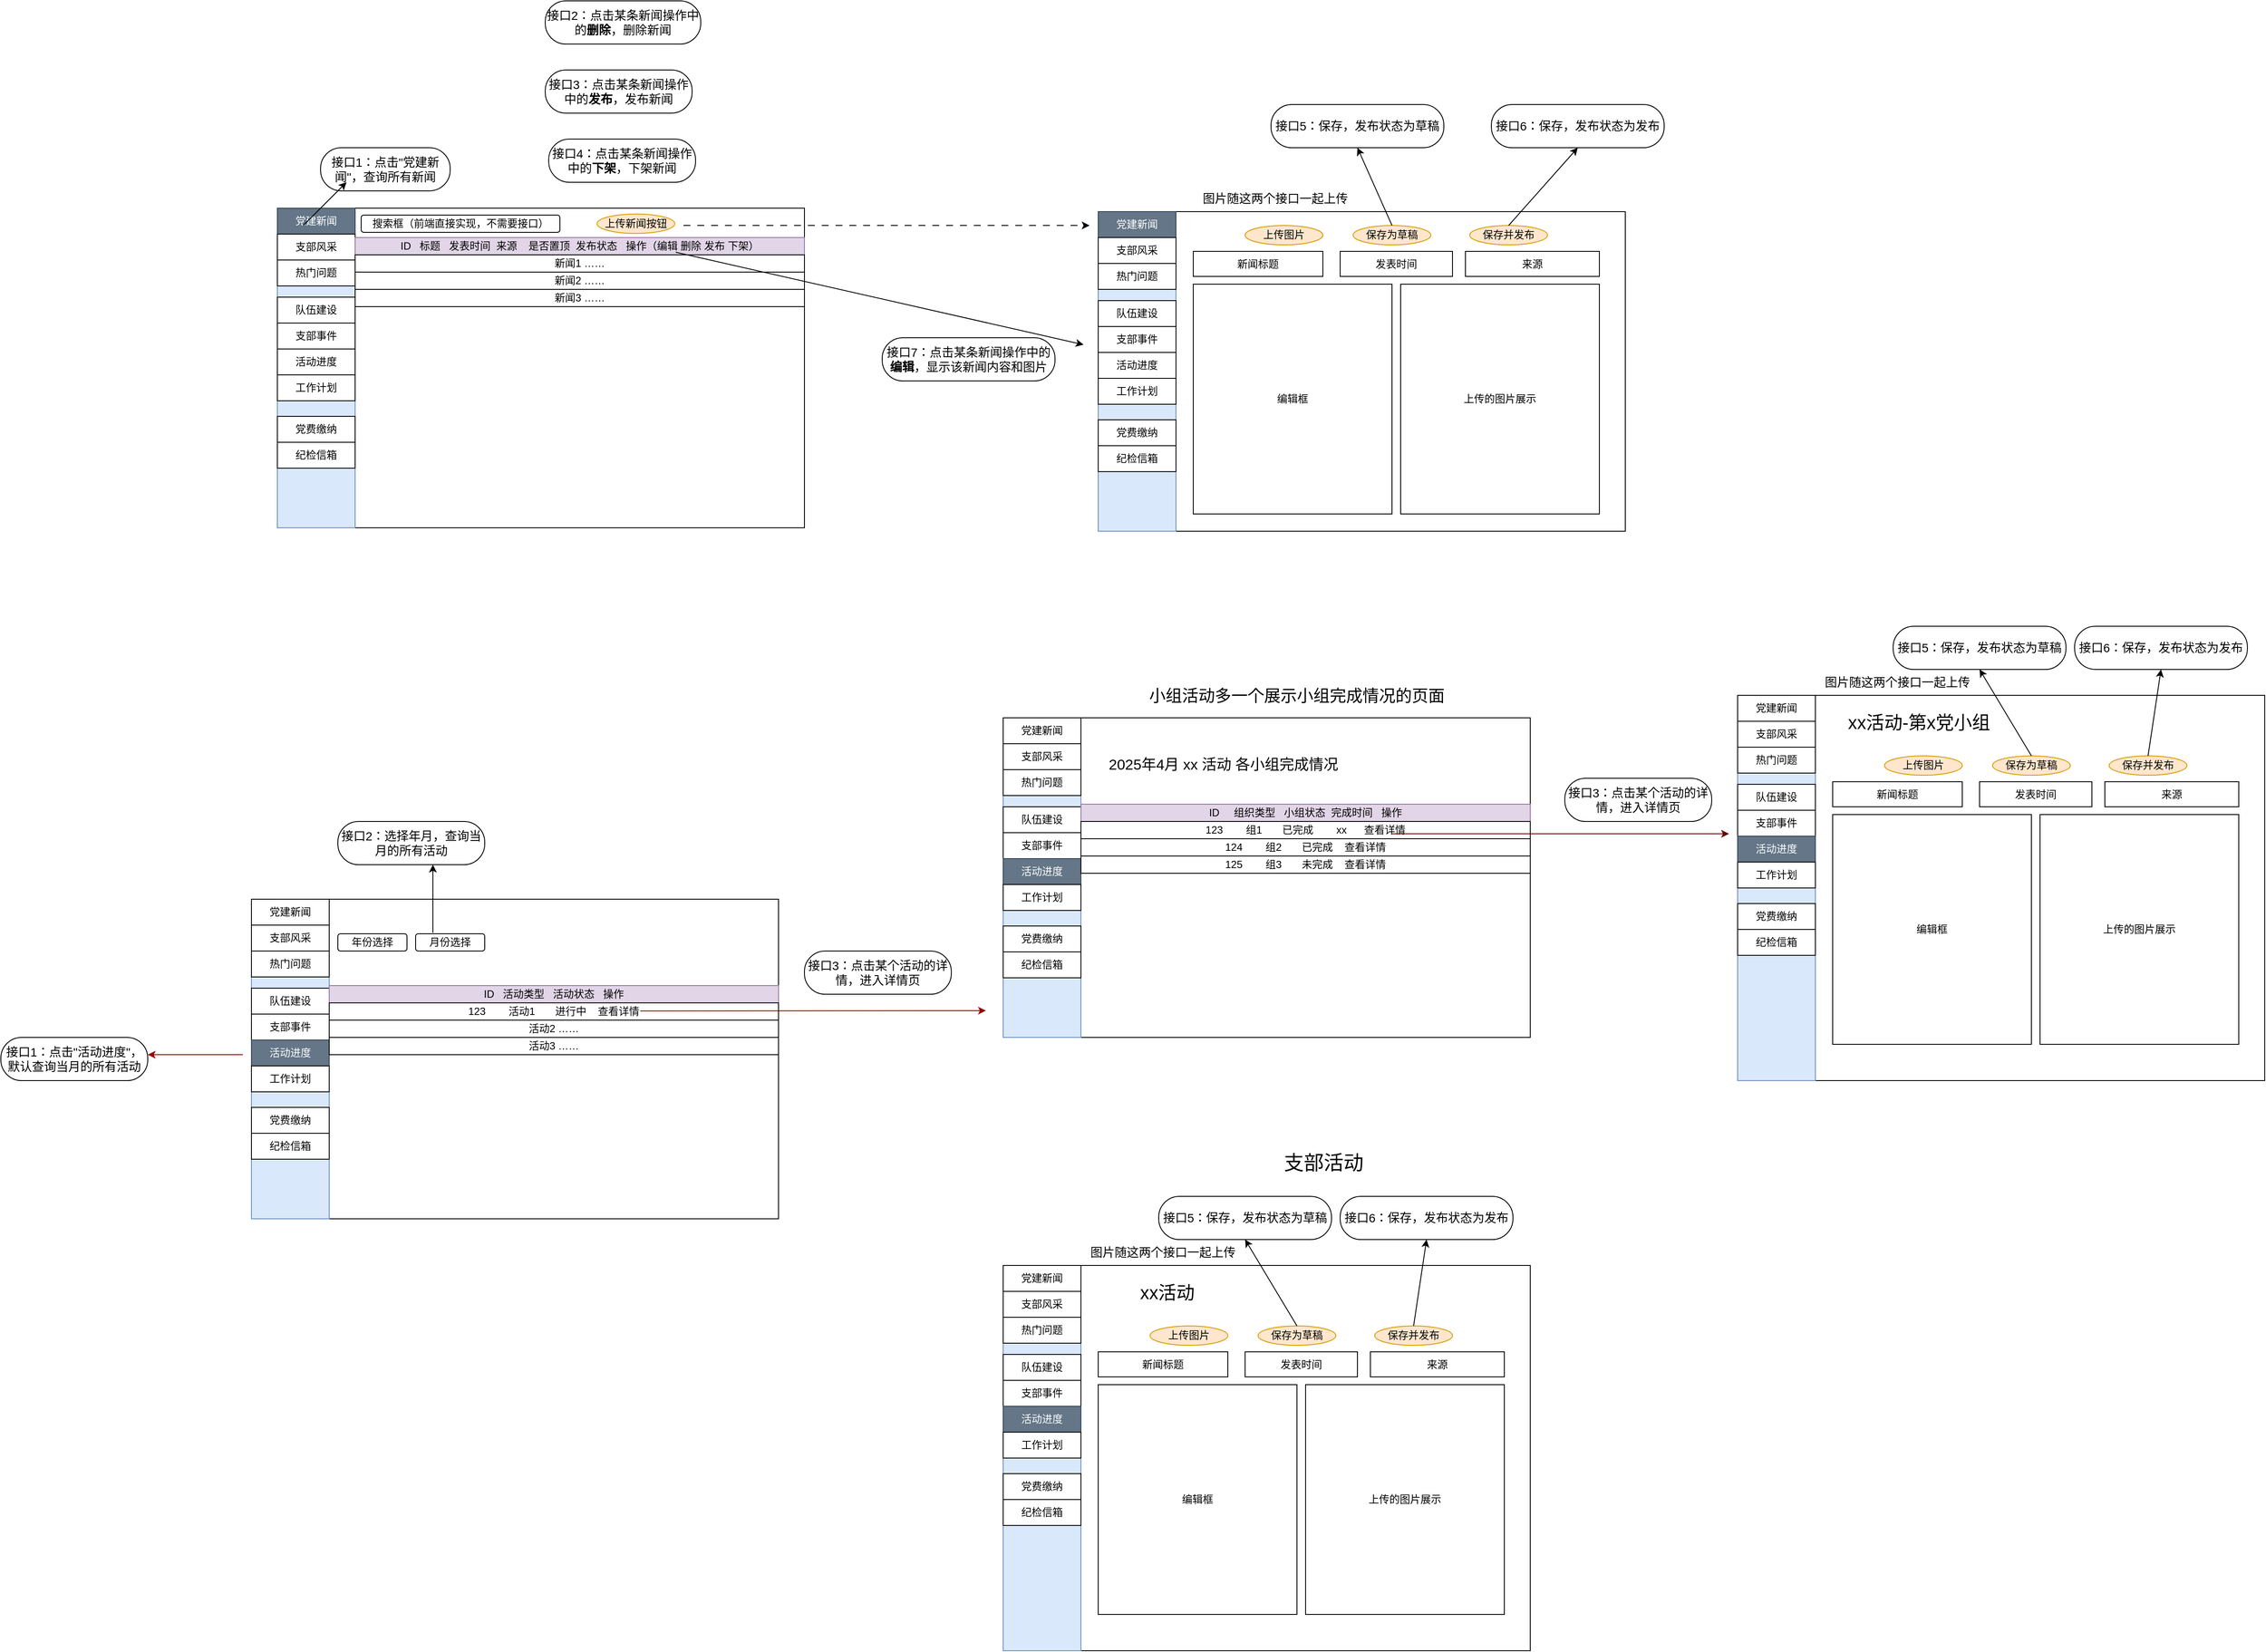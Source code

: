 <mxfile version="26.2.12">
  <diagram name="第 1 页" id="cV_gcN_X0pGUUscdExKk">
    <mxGraphModel dx="3810" dy="2729" grid="1" gridSize="10" guides="1" tooltips="1" connect="1" arrows="1" fold="1" page="1" pageScale="1" pageWidth="827" pageHeight="1169" math="0" shadow="0">
      <root>
        <mxCell id="0" />
        <mxCell id="1" parent="0" />
        <mxCell id="2ej9m6dImVk6T2aK4AlW-9" value="" style="rounded=0;whiteSpace=wrap;html=1;" parent="1" vertex="1">
          <mxGeometry x="100" y="60" width="610" height="370" as="geometry" />
        </mxCell>
        <mxCell id="2ej9m6dImVk6T2aK4AlW-2" value="" style="rounded=0;whiteSpace=wrap;html=1;fillColor=#dae8fc;strokeColor=#6c8ebf;" parent="1" vertex="1">
          <mxGeometry x="100" y="60" width="90" height="370" as="geometry" />
        </mxCell>
        <mxCell id="2ej9m6dImVk6T2aK4AlW-15" value="" style="group;fillColor=#dae8fc;strokeColor=#6c8ebf;" parent="1" vertex="1" connectable="0">
          <mxGeometry x="100" y="60" width="90" height="270" as="geometry" />
        </mxCell>
        <mxCell id="2ej9m6dImVk6T2aK4AlW-3" value="党建新闻" style="rounded=0;whiteSpace=wrap;html=1;fillColor=#647687;strokeColor=#314354;fontColor=#ffffff;" parent="2ej9m6dImVk6T2aK4AlW-15" vertex="1">
          <mxGeometry width="90" height="30" as="geometry" />
        </mxCell>
        <mxCell id="2ej9m6dImVk6T2aK4AlW-4" value="支部风采" style="rounded=0;whiteSpace=wrap;html=1;" parent="2ej9m6dImVk6T2aK4AlW-15" vertex="1">
          <mxGeometry y="30" width="90" height="30" as="geometry" />
        </mxCell>
        <mxCell id="2ej9m6dImVk6T2aK4AlW-5" value="热门问题" style="rounded=0;whiteSpace=wrap;html=1;" parent="2ej9m6dImVk6T2aK4AlW-15" vertex="1">
          <mxGeometry y="60" width="90" height="30" as="geometry" />
        </mxCell>
        <mxCell id="2ej9m6dImVk6T2aK4AlW-6" value="支部事件" style="rounded=0;whiteSpace=wrap;html=1;" parent="2ej9m6dImVk6T2aK4AlW-15" vertex="1">
          <mxGeometry y="133" width="90" height="30" as="geometry" />
        </mxCell>
        <mxCell id="2ej9m6dImVk6T2aK4AlW-7" value="队伍建设" style="rounded=0;whiteSpace=wrap;html=1;" parent="2ej9m6dImVk6T2aK4AlW-15" vertex="1">
          <mxGeometry y="103" width="90" height="30" as="geometry" />
        </mxCell>
        <mxCell id="2ej9m6dImVk6T2aK4AlW-10" value="活动进度" style="rounded=0;whiteSpace=wrap;html=1;" parent="2ej9m6dImVk6T2aK4AlW-15" vertex="1">
          <mxGeometry y="163" width="90" height="30" as="geometry" />
        </mxCell>
        <mxCell id="2ej9m6dImVk6T2aK4AlW-11" value="工作计划" style="rounded=0;whiteSpace=wrap;html=1;" parent="2ej9m6dImVk6T2aK4AlW-15" vertex="1">
          <mxGeometry y="193" width="90" height="30" as="geometry" />
        </mxCell>
        <mxCell id="2ej9m6dImVk6T2aK4AlW-12" value="党费缴纳" style="rounded=0;whiteSpace=wrap;html=1;" parent="2ej9m6dImVk6T2aK4AlW-15" vertex="1">
          <mxGeometry y="241" width="90" height="30" as="geometry" />
        </mxCell>
        <mxCell id="2ej9m6dImVk6T2aK4AlW-13" value="纪检信箱" style="rounded=0;whiteSpace=wrap;html=1;" parent="2ej9m6dImVk6T2aK4AlW-15" vertex="1">
          <mxGeometry y="271" width="90" height="30" as="geometry" />
        </mxCell>
        <mxCell id="2ej9m6dImVk6T2aK4AlW-16" value="" style="rounded=0;whiteSpace=wrap;html=1;" parent="1" vertex="1">
          <mxGeometry x="190" y="94" width="400" height="20" as="geometry" />
        </mxCell>
        <mxCell id="2ej9m6dImVk6T2aK4AlW-17" value="ID&amp;nbsp; &amp;nbsp;标题&amp;nbsp; &amp;nbsp;发表时间&amp;nbsp; 来源&amp;nbsp; &amp;nbsp; 是否置顶&amp;nbsp; 发布状态&amp;nbsp; &amp;nbsp;操作（编辑 删除 发布 下架）" style="rounded=0;whiteSpace=wrap;html=1;fillColor=#e1d5e7;strokeColor=#9673a6;" parent="1" vertex="1">
          <mxGeometry x="190" y="94" width="520" height="20" as="geometry" />
        </mxCell>
        <mxCell id="2ej9m6dImVk6T2aK4AlW-31" value="新闻1 ……" style="rounded=0;whiteSpace=wrap;html=1;" parent="1" vertex="1">
          <mxGeometry x="190" y="114" width="520" height="20" as="geometry" />
        </mxCell>
        <mxCell id="2ej9m6dImVk6T2aK4AlW-32" value="新闻2 ……" style="rounded=0;whiteSpace=wrap;html=1;" parent="1" vertex="1">
          <mxGeometry x="190" y="134" width="520" height="20" as="geometry" />
        </mxCell>
        <mxCell id="2ej9m6dImVk6T2aK4AlW-33" value="新闻3 ……" style="rounded=0;whiteSpace=wrap;html=1;" parent="1" vertex="1">
          <mxGeometry x="190" y="154" width="520" height="20" as="geometry" />
        </mxCell>
        <mxCell id="2ej9m6dImVk6T2aK4AlW-34" value="接口1：点击&quot;党建新闻&quot;，查询所有新闻" style="rounded=1;whiteSpace=wrap;html=1;arcSize=48;fontSize=14;" parent="1" vertex="1">
          <mxGeometry x="150" y="-10" width="150" height="50" as="geometry" />
        </mxCell>
        <mxCell id="2ej9m6dImVk6T2aK4AlW-35" value="接口7：点击某条新闻操作中的&lt;b&gt;编辑&lt;/b&gt;，显示该新闻内容和图片" style="rounded=1;whiteSpace=wrap;html=1;arcSize=48;fontSize=14;" parent="1" vertex="1">
          <mxGeometry x="800" y="210" width="200" height="50" as="geometry" />
        </mxCell>
        <mxCell id="2ej9m6dImVk6T2aK4AlW-36" value="接口2：点击某条新闻操作中的&lt;b&gt;删除&lt;/b&gt;，删除新闻" style="rounded=1;whiteSpace=wrap;html=1;arcSize=48;fontSize=14;" parent="1" vertex="1">
          <mxGeometry x="410" y="-180" width="180" height="50" as="geometry" />
        </mxCell>
        <mxCell id="2ej9m6dImVk6T2aK4AlW-37" value="接口3：点击某条新闻操作中的&lt;b&gt;发布&lt;/b&gt;，发布新闻" style="rounded=1;whiteSpace=wrap;html=1;arcSize=48;fontSize=14;" parent="1" vertex="1">
          <mxGeometry x="410" y="-100" width="170" height="50" as="geometry" />
        </mxCell>
        <mxCell id="2ej9m6dImVk6T2aK4AlW-55" value="搜索框（前端直接实现，不需要接口）" style="rounded=1;whiteSpace=wrap;html=1;" parent="1" vertex="1">
          <mxGeometry x="197" y="68" width="230" height="20" as="geometry" />
        </mxCell>
        <mxCell id="2ej9m6dImVk6T2aK4AlW-57" value="" style="endArrow=classic;html=1;rounded=0;exitX=0.727;exitY=-0.05;exitDx=0;exitDy=0;exitPerimeter=0;" parent="1" edge="1">
          <mxGeometry width="50" height="50" relative="1" as="geometry">
            <mxPoint x="561.04" y="111" as="sourcePoint" />
            <mxPoint x="1033" y="218" as="targetPoint" />
          </mxGeometry>
        </mxCell>
        <mxCell id="2ej9m6dImVk6T2aK4AlW-58" value="" style="endArrow=classic;html=1;rounded=0;" parent="1" edge="1">
          <mxGeometry width="50" height="50" relative="1" as="geometry">
            <mxPoint x="130" y="80" as="sourcePoint" />
            <mxPoint x="180" y="30" as="targetPoint" />
          </mxGeometry>
        </mxCell>
        <mxCell id="2ej9m6dImVk6T2aK4AlW-59" value="" style="endArrow=classic;html=1;rounded=0;dashed=1;dashPattern=8 8;" parent="1" edge="1">
          <mxGeometry width="50" height="50" relative="1" as="geometry">
            <mxPoint x="570" y="80" as="sourcePoint" />
            <mxPoint x="1040" y="80" as="targetPoint" />
          </mxGeometry>
        </mxCell>
        <mxCell id="2ej9m6dImVk6T2aK4AlW-61" value="" style="rounded=0;whiteSpace=wrap;html=1;" parent="1" vertex="1">
          <mxGeometry x="1050" y="64" width="610" height="370" as="geometry" />
        </mxCell>
        <mxCell id="2ej9m6dImVk6T2aK4AlW-62" value="" style="rounded=0;whiteSpace=wrap;html=1;fillColor=#dae8fc;strokeColor=#6c8ebf;" parent="1" vertex="1">
          <mxGeometry x="1050" y="64" width="90" height="370" as="geometry" />
        </mxCell>
        <mxCell id="2ej9m6dImVk6T2aK4AlW-63" value="" style="group;fillColor=#dae8fc;strokeColor=#6c8ebf;" parent="1" vertex="1" connectable="0">
          <mxGeometry x="1050" y="64" width="90" height="270" as="geometry" />
        </mxCell>
        <mxCell id="2ej9m6dImVk6T2aK4AlW-64" value="党建新闻" style="rounded=0;whiteSpace=wrap;html=1;fillColor=#647687;strokeColor=#314354;fontColor=#ffffff;" parent="2ej9m6dImVk6T2aK4AlW-63" vertex="1">
          <mxGeometry width="90" height="30" as="geometry" />
        </mxCell>
        <mxCell id="2ej9m6dImVk6T2aK4AlW-65" value="支部风采" style="rounded=0;whiteSpace=wrap;html=1;" parent="2ej9m6dImVk6T2aK4AlW-63" vertex="1">
          <mxGeometry y="30" width="90" height="30" as="geometry" />
        </mxCell>
        <mxCell id="2ej9m6dImVk6T2aK4AlW-66" value="热门问题" style="rounded=0;whiteSpace=wrap;html=1;" parent="2ej9m6dImVk6T2aK4AlW-63" vertex="1">
          <mxGeometry y="60" width="90" height="30" as="geometry" />
        </mxCell>
        <mxCell id="2ej9m6dImVk6T2aK4AlW-67" value="支部事件" style="rounded=0;whiteSpace=wrap;html=1;" parent="2ej9m6dImVk6T2aK4AlW-63" vertex="1">
          <mxGeometry y="133" width="90" height="30" as="geometry" />
        </mxCell>
        <mxCell id="2ej9m6dImVk6T2aK4AlW-68" value="队伍建设" style="rounded=0;whiteSpace=wrap;html=1;" parent="2ej9m6dImVk6T2aK4AlW-63" vertex="1">
          <mxGeometry y="103" width="90" height="30" as="geometry" />
        </mxCell>
        <mxCell id="2ej9m6dImVk6T2aK4AlW-69" value="活动进度" style="rounded=0;whiteSpace=wrap;html=1;" parent="2ej9m6dImVk6T2aK4AlW-63" vertex="1">
          <mxGeometry y="163" width="90" height="30" as="geometry" />
        </mxCell>
        <mxCell id="2ej9m6dImVk6T2aK4AlW-70" value="工作计划" style="rounded=0;whiteSpace=wrap;html=1;" parent="2ej9m6dImVk6T2aK4AlW-63" vertex="1">
          <mxGeometry y="193" width="90" height="30" as="geometry" />
        </mxCell>
        <mxCell id="2ej9m6dImVk6T2aK4AlW-71" value="党费缴纳" style="rounded=0;whiteSpace=wrap;html=1;" parent="2ej9m6dImVk6T2aK4AlW-63" vertex="1">
          <mxGeometry y="241" width="90" height="30" as="geometry" />
        </mxCell>
        <mxCell id="2ej9m6dImVk6T2aK4AlW-72" value="纪检信箱" style="rounded=0;whiteSpace=wrap;html=1;" parent="2ej9m6dImVk6T2aK4AlW-63" vertex="1">
          <mxGeometry y="271" width="90" height="30" as="geometry" />
        </mxCell>
        <mxCell id="2ej9m6dImVk6T2aK4AlW-73" value="编辑框" style="rounded=0;whiteSpace=wrap;html=1;" parent="1" vertex="1">
          <mxGeometry x="1160" y="148" width="230" height="266" as="geometry" />
        </mxCell>
        <mxCell id="2ej9m6dImVk6T2aK4AlW-74" value="接口5：保存，发布状态为草稿" style="rounded=1;whiteSpace=wrap;html=1;arcSize=48;fontSize=14;" parent="1" vertex="1">
          <mxGeometry x="1250" y="-60" width="200" height="50" as="geometry" />
        </mxCell>
        <mxCell id="2ej9m6dImVk6T2aK4AlW-75" value="上传的图片展示" style="rounded=0;whiteSpace=wrap;html=1;" parent="1" vertex="1">
          <mxGeometry x="1400" y="148" width="230" height="266" as="geometry" />
        </mxCell>
        <mxCell id="2ej9m6dImVk6T2aK4AlW-76" value="新闻标题" style="rounded=0;whiteSpace=wrap;html=1;" parent="1" vertex="1">
          <mxGeometry x="1160" y="110" width="150" height="29" as="geometry" />
        </mxCell>
        <mxCell id="2ej9m6dImVk6T2aK4AlW-77" value="发表时间" style="rounded=0;whiteSpace=wrap;html=1;" parent="1" vertex="1">
          <mxGeometry x="1330" y="110" width="130" height="29" as="geometry" />
        </mxCell>
        <mxCell id="2ej9m6dImVk6T2aK4AlW-78" value="来源" style="rounded=0;whiteSpace=wrap;html=1;" parent="1" vertex="1">
          <mxGeometry x="1475" y="110" width="155" height="29" as="geometry" />
        </mxCell>
        <mxCell id="2ej9m6dImVk6T2aK4AlW-81" value="上传新闻按钮" style="ellipse;whiteSpace=wrap;html=1;fillColor=#ffe6cc;strokeColor=#d79b00;" parent="1" vertex="1">
          <mxGeometry x="470" y="66.75" width="90" height="22.5" as="geometry" />
        </mxCell>
        <mxCell id="2ej9m6dImVk6T2aK4AlW-82" value="保存为草稿" style="ellipse;whiteSpace=wrap;html=1;fillColor=#ffe6cc;strokeColor=#d79b00;" parent="1" vertex="1">
          <mxGeometry x="1345" y="80" width="90" height="22.5" as="geometry" />
        </mxCell>
        <mxCell id="2ej9m6dImVk6T2aK4AlW-83" value="保存并发布" style="ellipse;whiteSpace=wrap;html=1;fillColor=#ffe6cc;strokeColor=#d79b00;" parent="1" vertex="1">
          <mxGeometry x="1480" y="80" width="90" height="22.5" as="geometry" />
        </mxCell>
        <mxCell id="2ej9m6dImVk6T2aK4AlW-84" value="" style="endArrow=classic;html=1;rounded=0;entryX=0.5;entryY=1;entryDx=0;entryDy=0;exitX=0.5;exitY=0;exitDx=0;exitDy=0;" parent="1" source="2ej9m6dImVk6T2aK4AlW-82" target="2ej9m6dImVk6T2aK4AlW-74" edge="1">
          <mxGeometry width="50" height="50" relative="1" as="geometry">
            <mxPoint x="1365" y="40" as="sourcePoint" />
            <mxPoint x="1415" y="-10" as="targetPoint" />
          </mxGeometry>
        </mxCell>
        <mxCell id="2ej9m6dImVk6T2aK4AlW-85" value="接口6：保存，发布状态为发布" style="rounded=1;whiteSpace=wrap;html=1;arcSize=48;fontSize=14;" parent="1" vertex="1">
          <mxGeometry x="1505" y="-60" width="200" height="50" as="geometry" />
        </mxCell>
        <mxCell id="2ej9m6dImVk6T2aK4AlW-86" value="" style="endArrow=classic;html=1;rounded=0;entryX=0.5;entryY=1;entryDx=0;entryDy=0;exitX=0.5;exitY=0;exitDx=0;exitDy=0;" parent="1" source="2ej9m6dImVk6T2aK4AlW-83" target="2ej9m6dImVk6T2aK4AlW-85" edge="1">
          <mxGeometry width="50" height="50" relative="1" as="geometry">
            <mxPoint x="1600" y="90" as="sourcePoint" />
            <mxPoint x="1560" as="targetPoint" />
          </mxGeometry>
        </mxCell>
        <mxCell id="2ej9m6dImVk6T2aK4AlW-87" value="接口4：点击某条新闻操作中的&lt;b&gt;下架&lt;/b&gt;，下架新闻" style="rounded=1;whiteSpace=wrap;html=1;arcSize=48;fontSize=14;" parent="1" vertex="1">
          <mxGeometry x="414" y="-20" width="170" height="50" as="geometry" />
        </mxCell>
        <mxCell id="2ej9m6dImVk6T2aK4AlW-88" value="上传图片" style="ellipse;whiteSpace=wrap;html=1;fillColor=#ffe6cc;strokeColor=#d79b00;" parent="1" vertex="1">
          <mxGeometry x="1220" y="80" width="90" height="22.5" as="geometry" />
        </mxCell>
        <mxCell id="2ej9m6dImVk6T2aK4AlW-92" value="图片随这两个接口一起上传" style="text;html=1;align=center;verticalAlign=middle;whiteSpace=wrap;rounded=0;fontSize=14;" parent="1" vertex="1">
          <mxGeometry x="1170" y="34" width="170" height="30" as="geometry" />
        </mxCell>
        <mxCell id="Dr8Sf73SlvZakod9FH-J-1" value="" style="rounded=0;whiteSpace=wrap;html=1;" vertex="1" parent="1">
          <mxGeometry x="70" y="860" width="610" height="370" as="geometry" />
        </mxCell>
        <mxCell id="Dr8Sf73SlvZakod9FH-J-2" value="" style="rounded=0;whiteSpace=wrap;html=1;fillColor=#dae8fc;strokeColor=#6c8ebf;" vertex="1" parent="1">
          <mxGeometry x="70" y="860" width="90" height="370" as="geometry" />
        </mxCell>
        <mxCell id="Dr8Sf73SlvZakod9FH-J-3" value="" style="group;fillColor=#dae8fc;strokeColor=#6c8ebf;" vertex="1" connectable="0" parent="1">
          <mxGeometry x="70" y="860" width="90" height="270" as="geometry" />
        </mxCell>
        <mxCell id="Dr8Sf73SlvZakod9FH-J-4" value="党建新闻" style="rounded=0;whiteSpace=wrap;html=1;" vertex="1" parent="Dr8Sf73SlvZakod9FH-J-3">
          <mxGeometry width="90" height="30" as="geometry" />
        </mxCell>
        <mxCell id="Dr8Sf73SlvZakod9FH-J-5" value="支部风采" style="rounded=0;whiteSpace=wrap;html=1;" vertex="1" parent="Dr8Sf73SlvZakod9FH-J-3">
          <mxGeometry y="30" width="90" height="30" as="geometry" />
        </mxCell>
        <mxCell id="Dr8Sf73SlvZakod9FH-J-6" value="热门问题" style="rounded=0;whiteSpace=wrap;html=1;" vertex="1" parent="Dr8Sf73SlvZakod9FH-J-3">
          <mxGeometry y="60" width="90" height="30" as="geometry" />
        </mxCell>
        <mxCell id="Dr8Sf73SlvZakod9FH-J-7" value="支部事件" style="rounded=0;whiteSpace=wrap;html=1;" vertex="1" parent="Dr8Sf73SlvZakod9FH-J-3">
          <mxGeometry y="133" width="90" height="30" as="geometry" />
        </mxCell>
        <mxCell id="Dr8Sf73SlvZakod9FH-J-8" value="队伍建设" style="rounded=0;whiteSpace=wrap;html=1;" vertex="1" parent="Dr8Sf73SlvZakod9FH-J-3">
          <mxGeometry y="103" width="90" height="30" as="geometry" />
        </mxCell>
        <mxCell id="Dr8Sf73SlvZakod9FH-J-9" value="活动进度" style="rounded=0;whiteSpace=wrap;html=1;fillColor=#647687;fontColor=#ffffff;strokeColor=#314354;" vertex="1" parent="Dr8Sf73SlvZakod9FH-J-3">
          <mxGeometry y="163" width="90" height="30" as="geometry" />
        </mxCell>
        <mxCell id="Dr8Sf73SlvZakod9FH-J-10" value="工作计划" style="rounded=0;whiteSpace=wrap;html=1;" vertex="1" parent="Dr8Sf73SlvZakod9FH-J-3">
          <mxGeometry y="193" width="90" height="30" as="geometry" />
        </mxCell>
        <mxCell id="Dr8Sf73SlvZakod9FH-J-11" value="党费缴纳" style="rounded=0;whiteSpace=wrap;html=1;" vertex="1" parent="Dr8Sf73SlvZakod9FH-J-3">
          <mxGeometry y="241" width="90" height="30" as="geometry" />
        </mxCell>
        <mxCell id="Dr8Sf73SlvZakod9FH-J-12" value="纪检信箱" style="rounded=0;whiteSpace=wrap;html=1;" vertex="1" parent="Dr8Sf73SlvZakod9FH-J-3">
          <mxGeometry y="271" width="90" height="30" as="geometry" />
        </mxCell>
        <mxCell id="Dr8Sf73SlvZakod9FH-J-20" value="接口1：点击&quot;活动进度&quot;，默认查询当月的所有活动" style="rounded=1;whiteSpace=wrap;html=1;arcSize=48;fontSize=14;" vertex="1" parent="1">
          <mxGeometry x="-220" y="1020" width="170" height="50" as="geometry" />
        </mxCell>
        <mxCell id="Dr8Sf73SlvZakod9FH-J-21" value="" style="endArrow=classic;html=1;rounded=0;strokeColor=#990000;" edge="1" parent="1">
          <mxGeometry width="50" height="50" relative="1" as="geometry">
            <mxPoint x="60" y="1040" as="sourcePoint" />
            <mxPoint x="-50" y="1040" as="targetPoint" />
          </mxGeometry>
        </mxCell>
        <mxCell id="Dr8Sf73SlvZakod9FH-J-24" value="ID&amp;nbsp; &amp;nbsp;活动类型&amp;nbsp; &amp;nbsp;活动状态&amp;nbsp; &amp;nbsp;操作" style="rounded=0;whiteSpace=wrap;html=1;fillColor=#e1d5e7;strokeColor=#9673a6;" vertex="1" parent="1">
          <mxGeometry x="160" y="960" width="520" height="20" as="geometry" />
        </mxCell>
        <mxCell id="Dr8Sf73SlvZakod9FH-J-25" value="年份选择" style="rounded=1;whiteSpace=wrap;html=1;" vertex="1" parent="1">
          <mxGeometry x="170" y="900" width="80" height="20" as="geometry" />
        </mxCell>
        <mxCell id="Dr8Sf73SlvZakod9FH-J-26" value="月份选择" style="rounded=1;whiteSpace=wrap;html=1;" vertex="1" parent="1">
          <mxGeometry x="260" y="900" width="80" height="20" as="geometry" />
        </mxCell>
        <mxCell id="Dr8Sf73SlvZakod9FH-J-36" value="123&amp;nbsp; &amp;nbsp; &amp;nbsp; &amp;nbsp; 活动1&amp;nbsp; &amp;nbsp; &amp;nbsp; &amp;nbsp;进行中&amp;nbsp; &amp;nbsp; 查看详情" style="rounded=0;whiteSpace=wrap;html=1;" vertex="1" parent="1">
          <mxGeometry x="160" y="980" width="520" height="20" as="geometry" />
        </mxCell>
        <mxCell id="Dr8Sf73SlvZakod9FH-J-37" value="活动2 ……" style="rounded=0;whiteSpace=wrap;html=1;" vertex="1" parent="1">
          <mxGeometry x="160" y="1000" width="520" height="20" as="geometry" />
        </mxCell>
        <mxCell id="Dr8Sf73SlvZakod9FH-J-38" value="活动3 ……" style="rounded=0;whiteSpace=wrap;html=1;" vertex="1" parent="1">
          <mxGeometry x="160" y="1020" width="520" height="20" as="geometry" />
        </mxCell>
        <mxCell id="Dr8Sf73SlvZakod9FH-J-39" value="" style="endArrow=classic;html=1;rounded=0;strokeColor=#990000;" edge="1" parent="1">
          <mxGeometry width="50" height="50" relative="1" as="geometry">
            <mxPoint x="520" y="989.37" as="sourcePoint" />
            <mxPoint x="920" y="989" as="targetPoint" />
          </mxGeometry>
        </mxCell>
        <mxCell id="Dr8Sf73SlvZakod9FH-J-40" value="接口3：点击某个活动的详情，进入详情页" style="rounded=1;whiteSpace=wrap;html=1;arcSize=48;fontSize=14;" vertex="1" parent="1">
          <mxGeometry x="710" y="920" width="170" height="50" as="geometry" />
        </mxCell>
        <mxCell id="Dr8Sf73SlvZakod9FH-J-41" value="接口2：选择年月，查询当月的所有活动" style="rounded=1;whiteSpace=wrap;html=1;arcSize=48;fontSize=14;" vertex="1" parent="1">
          <mxGeometry x="170" y="770" width="170" height="50" as="geometry" />
        </mxCell>
        <mxCell id="Dr8Sf73SlvZakod9FH-J-42" value="" style="endArrow=classic;html=1;rounded=0;" edge="1" parent="1">
          <mxGeometry width="50" height="50" relative="1" as="geometry">
            <mxPoint x="280" y="898.75" as="sourcePoint" />
            <mxPoint x="280" y="820" as="targetPoint" />
          </mxGeometry>
        </mxCell>
        <mxCell id="Dr8Sf73SlvZakod9FH-J-44" value="" style="rounded=0;whiteSpace=wrap;html=1;" vertex="1" parent="1">
          <mxGeometry x="940" y="650" width="610" height="370" as="geometry" />
        </mxCell>
        <mxCell id="Dr8Sf73SlvZakod9FH-J-45" value="" style="rounded=0;whiteSpace=wrap;html=1;fillColor=#dae8fc;strokeColor=#6c8ebf;" vertex="1" parent="1">
          <mxGeometry x="940" y="650" width="90" height="370" as="geometry" />
        </mxCell>
        <mxCell id="Dr8Sf73SlvZakod9FH-J-46" value="" style="group;fillColor=#dae8fc;strokeColor=#6c8ebf;" vertex="1" connectable="0" parent="1">
          <mxGeometry x="940" y="650" width="90" height="270" as="geometry" />
        </mxCell>
        <mxCell id="Dr8Sf73SlvZakod9FH-J-47" value="党建新闻" style="rounded=0;whiteSpace=wrap;html=1;" vertex="1" parent="Dr8Sf73SlvZakod9FH-J-46">
          <mxGeometry width="90" height="30" as="geometry" />
        </mxCell>
        <mxCell id="Dr8Sf73SlvZakod9FH-J-48" value="支部风采" style="rounded=0;whiteSpace=wrap;html=1;" vertex="1" parent="Dr8Sf73SlvZakod9FH-J-46">
          <mxGeometry y="30" width="90" height="30" as="geometry" />
        </mxCell>
        <mxCell id="Dr8Sf73SlvZakod9FH-J-49" value="热门问题" style="rounded=0;whiteSpace=wrap;html=1;" vertex="1" parent="Dr8Sf73SlvZakod9FH-J-46">
          <mxGeometry y="60" width="90" height="30" as="geometry" />
        </mxCell>
        <mxCell id="Dr8Sf73SlvZakod9FH-J-50" value="支部事件" style="rounded=0;whiteSpace=wrap;html=1;" vertex="1" parent="Dr8Sf73SlvZakod9FH-J-46">
          <mxGeometry y="133" width="90" height="30" as="geometry" />
        </mxCell>
        <mxCell id="Dr8Sf73SlvZakod9FH-J-51" value="队伍建设" style="rounded=0;whiteSpace=wrap;html=1;" vertex="1" parent="Dr8Sf73SlvZakod9FH-J-46">
          <mxGeometry y="103" width="90" height="30" as="geometry" />
        </mxCell>
        <mxCell id="Dr8Sf73SlvZakod9FH-J-52" value="活动进度" style="rounded=0;whiteSpace=wrap;html=1;fillColor=#647687;fontColor=#ffffff;strokeColor=#314354;" vertex="1" parent="Dr8Sf73SlvZakod9FH-J-46">
          <mxGeometry y="163" width="90" height="30" as="geometry" />
        </mxCell>
        <mxCell id="Dr8Sf73SlvZakod9FH-J-53" value="工作计划" style="rounded=0;whiteSpace=wrap;html=1;" vertex="1" parent="Dr8Sf73SlvZakod9FH-J-46">
          <mxGeometry y="193" width="90" height="30" as="geometry" />
        </mxCell>
        <mxCell id="Dr8Sf73SlvZakod9FH-J-54" value="党费缴纳" style="rounded=0;whiteSpace=wrap;html=1;" vertex="1" parent="Dr8Sf73SlvZakod9FH-J-46">
          <mxGeometry y="241" width="90" height="30" as="geometry" />
        </mxCell>
        <mxCell id="Dr8Sf73SlvZakod9FH-J-55" value="纪检信箱" style="rounded=0;whiteSpace=wrap;html=1;" vertex="1" parent="Dr8Sf73SlvZakod9FH-J-46">
          <mxGeometry y="271" width="90" height="30" as="geometry" />
        </mxCell>
        <mxCell id="Dr8Sf73SlvZakod9FH-J-56" value="ID&amp;nbsp; &amp;nbsp; &amp;nbsp;组织类型&amp;nbsp; &amp;nbsp;小组状态&amp;nbsp; 完成时间&amp;nbsp; &amp;nbsp;操作" style="rounded=0;whiteSpace=wrap;html=1;fillColor=#e1d5e7;strokeColor=#9673a6;" vertex="1" parent="1">
          <mxGeometry x="1030" y="750" width="520" height="20" as="geometry" />
        </mxCell>
        <mxCell id="Dr8Sf73SlvZakod9FH-J-59" value="123&amp;nbsp; &amp;nbsp; &amp;nbsp; &amp;nbsp; 组1&amp;nbsp; &amp;nbsp; &amp;nbsp; &amp;nbsp;已完成&amp;nbsp; &amp;nbsp; &amp;nbsp; &amp;nbsp; xx&amp;nbsp; &amp;nbsp; &amp;nbsp; 查看详情" style="rounded=0;whiteSpace=wrap;html=1;" vertex="1" parent="1">
          <mxGeometry x="1030" y="770" width="520" height="20" as="geometry" />
        </mxCell>
        <mxCell id="Dr8Sf73SlvZakod9FH-J-62" value="小组活动多一个展示小组完成情况的页面" style="text;html=1;align=center;verticalAlign=middle;whiteSpace=wrap;rounded=0;fontSize=19;" vertex="1" parent="1">
          <mxGeometry x="1100" y="610" width="360" height="30" as="geometry" />
        </mxCell>
        <mxCell id="Dr8Sf73SlvZakod9FH-J-63" value="支部活动" style="text;html=1;align=center;verticalAlign=middle;whiteSpace=wrap;rounded=0;fontSize=23;" vertex="1" parent="1">
          <mxGeometry x="1241" y="1150" width="140" height="30" as="geometry" />
        </mxCell>
        <mxCell id="Dr8Sf73SlvZakod9FH-J-64" value="2025年4月 xx 活动 各小组完成情况" style="text;html=1;align=center;verticalAlign=middle;whiteSpace=wrap;rounded=0;fontSize=17;" vertex="1" parent="1">
          <mxGeometry x="1050" y="690" width="290" height="30" as="geometry" />
        </mxCell>
        <mxCell id="Dr8Sf73SlvZakod9FH-J-65" value="124&amp;nbsp; &amp;nbsp; &amp;nbsp; &amp;nbsp; 组2&amp;nbsp; &amp;nbsp; &amp;nbsp; &amp;nbsp;已完成&amp;nbsp; &amp;nbsp; 查看详情" style="rounded=0;whiteSpace=wrap;html=1;" vertex="1" parent="1">
          <mxGeometry x="1030" y="790" width="520" height="20" as="geometry" />
        </mxCell>
        <mxCell id="Dr8Sf73SlvZakod9FH-J-66" value="125&amp;nbsp; &amp;nbsp; &amp;nbsp; &amp;nbsp; 组3&amp;nbsp; &amp;nbsp; &amp;nbsp; &amp;nbsp;未完成&amp;nbsp; &amp;nbsp; 查看详情" style="rounded=0;whiteSpace=wrap;html=1;" vertex="1" parent="1">
          <mxGeometry x="1030" y="810" width="520" height="20" as="geometry" />
        </mxCell>
        <mxCell id="Dr8Sf73SlvZakod9FH-J-67" value="" style="endArrow=classic;html=1;rounded=0;strokeColor=#660000;" edge="1" parent="1">
          <mxGeometry width="50" height="50" relative="1" as="geometry">
            <mxPoint x="1390" y="784.29" as="sourcePoint" />
            <mxPoint x="1780" y="784.29" as="targetPoint" />
          </mxGeometry>
        </mxCell>
        <mxCell id="Dr8Sf73SlvZakod9FH-J-68" value="接口3：点击某个活动的详情，进入详情页" style="rounded=1;whiteSpace=wrap;html=1;arcSize=48;fontSize=14;" vertex="1" parent="1">
          <mxGeometry x="1590" y="720" width="170" height="50" as="geometry" />
        </mxCell>
        <mxCell id="Dr8Sf73SlvZakod9FH-J-86" value="" style="rounded=0;whiteSpace=wrap;html=1;" vertex="1" parent="1">
          <mxGeometry x="940" y="1284" width="610" height="446" as="geometry" />
        </mxCell>
        <mxCell id="Dr8Sf73SlvZakod9FH-J-87" value="" style="rounded=0;whiteSpace=wrap;html=1;fillColor=#dae8fc;strokeColor=#6c8ebf;" vertex="1" parent="1">
          <mxGeometry x="940" y="1284" width="90" height="446" as="geometry" />
        </mxCell>
        <mxCell id="Dr8Sf73SlvZakod9FH-J-88" value="" style="group;" vertex="1" connectable="0" parent="1">
          <mxGeometry x="940" y="1284" width="90" height="270" as="geometry" />
        </mxCell>
        <mxCell id="Dr8Sf73SlvZakod9FH-J-89" value="党建新闻" style="rounded=0;whiteSpace=wrap;html=1;" vertex="1" parent="Dr8Sf73SlvZakod9FH-J-88">
          <mxGeometry width="90" height="30" as="geometry" />
        </mxCell>
        <mxCell id="Dr8Sf73SlvZakod9FH-J-90" value="支部风采" style="rounded=0;whiteSpace=wrap;html=1;" vertex="1" parent="Dr8Sf73SlvZakod9FH-J-88">
          <mxGeometry y="30" width="90" height="30" as="geometry" />
        </mxCell>
        <mxCell id="Dr8Sf73SlvZakod9FH-J-91" value="热门问题" style="rounded=0;whiteSpace=wrap;html=1;" vertex="1" parent="Dr8Sf73SlvZakod9FH-J-88">
          <mxGeometry y="60" width="90" height="30" as="geometry" />
        </mxCell>
        <mxCell id="Dr8Sf73SlvZakod9FH-J-92" value="支部事件" style="rounded=0;whiteSpace=wrap;html=1;" vertex="1" parent="Dr8Sf73SlvZakod9FH-J-88">
          <mxGeometry y="133" width="90" height="30" as="geometry" />
        </mxCell>
        <mxCell id="Dr8Sf73SlvZakod9FH-J-93" value="队伍建设" style="rounded=0;whiteSpace=wrap;html=1;" vertex="1" parent="Dr8Sf73SlvZakod9FH-J-88">
          <mxGeometry y="103" width="90" height="30" as="geometry" />
        </mxCell>
        <mxCell id="Dr8Sf73SlvZakod9FH-J-94" value="活动进度" style="rounded=0;whiteSpace=wrap;html=1;fillColor=#647687;fontColor=#ffffff;strokeColor=#314354;" vertex="1" parent="Dr8Sf73SlvZakod9FH-J-88">
          <mxGeometry y="163" width="90" height="30" as="geometry" />
        </mxCell>
        <mxCell id="Dr8Sf73SlvZakod9FH-J-95" value="工作计划" style="rounded=0;whiteSpace=wrap;html=1;" vertex="1" parent="Dr8Sf73SlvZakod9FH-J-88">
          <mxGeometry y="193" width="90" height="30" as="geometry" />
        </mxCell>
        <mxCell id="Dr8Sf73SlvZakod9FH-J-96" value="党费缴纳" style="rounded=0;whiteSpace=wrap;html=1;" vertex="1" parent="Dr8Sf73SlvZakod9FH-J-88">
          <mxGeometry y="241" width="90" height="30" as="geometry" />
        </mxCell>
        <mxCell id="Dr8Sf73SlvZakod9FH-J-97" value="纪检信箱" style="rounded=0;whiteSpace=wrap;html=1;" vertex="1" parent="Dr8Sf73SlvZakod9FH-J-88">
          <mxGeometry y="271" width="90" height="30" as="geometry" />
        </mxCell>
        <mxCell id="Dr8Sf73SlvZakod9FH-J-98" value="编辑框" style="rounded=0;whiteSpace=wrap;html=1;" vertex="1" parent="1">
          <mxGeometry x="1050" y="1422" width="230" height="266" as="geometry" />
        </mxCell>
        <mxCell id="Dr8Sf73SlvZakod9FH-J-99" value="接口5：保存，发布状态为草稿" style="rounded=1;whiteSpace=wrap;html=1;arcSize=48;fontSize=14;" vertex="1" parent="1">
          <mxGeometry x="1120" y="1204" width="200" height="50" as="geometry" />
        </mxCell>
        <mxCell id="Dr8Sf73SlvZakod9FH-J-100" value="上传的图片展示" style="rounded=0;whiteSpace=wrap;html=1;" vertex="1" parent="1">
          <mxGeometry x="1290" y="1422" width="230" height="266" as="geometry" />
        </mxCell>
        <mxCell id="Dr8Sf73SlvZakod9FH-J-101" value="新闻标题" style="rounded=0;whiteSpace=wrap;html=1;" vertex="1" parent="1">
          <mxGeometry x="1050" y="1384" width="150" height="29" as="geometry" />
        </mxCell>
        <mxCell id="Dr8Sf73SlvZakod9FH-J-102" value="发表时间" style="rounded=0;whiteSpace=wrap;html=1;" vertex="1" parent="1">
          <mxGeometry x="1220" y="1384" width="130" height="29" as="geometry" />
        </mxCell>
        <mxCell id="Dr8Sf73SlvZakod9FH-J-103" value="来源" style="rounded=0;whiteSpace=wrap;html=1;" vertex="1" parent="1">
          <mxGeometry x="1365" y="1384" width="155" height="29" as="geometry" />
        </mxCell>
        <mxCell id="Dr8Sf73SlvZakod9FH-J-104" value="保存为草稿" style="ellipse;whiteSpace=wrap;html=1;fillColor=#ffe6cc;strokeColor=#d79b00;" vertex="1" parent="1">
          <mxGeometry x="1235" y="1354" width="90" height="22.5" as="geometry" />
        </mxCell>
        <mxCell id="Dr8Sf73SlvZakod9FH-J-105" value="保存并发布" style="ellipse;whiteSpace=wrap;html=1;fillColor=#ffe6cc;strokeColor=#d79b00;" vertex="1" parent="1">
          <mxGeometry x="1370" y="1354" width="90" height="22.5" as="geometry" />
        </mxCell>
        <mxCell id="Dr8Sf73SlvZakod9FH-J-106" value="" style="endArrow=classic;html=1;rounded=0;entryX=0.5;entryY=1;entryDx=0;entryDy=0;exitX=0.5;exitY=0;exitDx=0;exitDy=0;" edge="1" parent="1" source="Dr8Sf73SlvZakod9FH-J-104" target="Dr8Sf73SlvZakod9FH-J-99">
          <mxGeometry width="50" height="50" relative="1" as="geometry">
            <mxPoint x="1255" y="1260" as="sourcePoint" />
            <mxPoint x="1305" y="1210" as="targetPoint" />
          </mxGeometry>
        </mxCell>
        <mxCell id="Dr8Sf73SlvZakod9FH-J-107" value="接口6：保存，发布状态为发布" style="rounded=1;whiteSpace=wrap;html=1;arcSize=48;fontSize=14;" vertex="1" parent="1">
          <mxGeometry x="1330" y="1204" width="200" height="50" as="geometry" />
        </mxCell>
        <mxCell id="Dr8Sf73SlvZakod9FH-J-108" value="" style="endArrow=classic;html=1;rounded=0;entryX=0.5;entryY=1;entryDx=0;entryDy=0;exitX=0.5;exitY=0;exitDx=0;exitDy=0;" edge="1" parent="1" source="Dr8Sf73SlvZakod9FH-J-105" target="Dr8Sf73SlvZakod9FH-J-107">
          <mxGeometry width="50" height="50" relative="1" as="geometry">
            <mxPoint x="1490" y="1310" as="sourcePoint" />
            <mxPoint x="1450" y="1220" as="targetPoint" />
          </mxGeometry>
        </mxCell>
        <mxCell id="Dr8Sf73SlvZakod9FH-J-109" value="上传图片" style="ellipse;whiteSpace=wrap;html=1;fillColor=#ffe6cc;strokeColor=#d79b00;" vertex="1" parent="1">
          <mxGeometry x="1110" y="1354" width="90" height="22.5" as="geometry" />
        </mxCell>
        <mxCell id="Dr8Sf73SlvZakod9FH-J-110" value="图片随这两个接口一起上传" style="text;html=1;align=center;verticalAlign=middle;whiteSpace=wrap;rounded=0;fontSize=14;" vertex="1" parent="1">
          <mxGeometry x="1040" y="1254" width="170" height="30" as="geometry" />
        </mxCell>
        <mxCell id="Dr8Sf73SlvZakod9FH-J-111" value="xx活动" style="text;html=1;align=center;verticalAlign=middle;whiteSpace=wrap;rounded=0;fontSize=21;" vertex="1" parent="1">
          <mxGeometry x="1060" y="1300" width="140" height="30" as="geometry" />
        </mxCell>
        <mxCell id="Dr8Sf73SlvZakod9FH-J-113" value="" style="rounded=0;whiteSpace=wrap;html=1;" vertex="1" parent="1">
          <mxGeometry x="1790" y="624" width="610" height="446" as="geometry" />
        </mxCell>
        <mxCell id="Dr8Sf73SlvZakod9FH-J-114" value="" style="rounded=0;whiteSpace=wrap;html=1;fillColor=#dae8fc;strokeColor=#6c8ebf;" vertex="1" parent="1">
          <mxGeometry x="1790" y="624" width="90" height="446" as="geometry" />
        </mxCell>
        <mxCell id="Dr8Sf73SlvZakod9FH-J-115" value="" style="group;" vertex="1" connectable="0" parent="1">
          <mxGeometry x="1790" y="624" width="90" height="270" as="geometry" />
        </mxCell>
        <mxCell id="Dr8Sf73SlvZakod9FH-J-116" value="党建新闻" style="rounded=0;whiteSpace=wrap;html=1;" vertex="1" parent="Dr8Sf73SlvZakod9FH-J-115">
          <mxGeometry width="90" height="30" as="geometry" />
        </mxCell>
        <mxCell id="Dr8Sf73SlvZakod9FH-J-117" value="支部风采" style="rounded=0;whiteSpace=wrap;html=1;" vertex="1" parent="Dr8Sf73SlvZakod9FH-J-115">
          <mxGeometry y="30" width="90" height="30" as="geometry" />
        </mxCell>
        <mxCell id="Dr8Sf73SlvZakod9FH-J-118" value="热门问题" style="rounded=0;whiteSpace=wrap;html=1;" vertex="1" parent="Dr8Sf73SlvZakod9FH-J-115">
          <mxGeometry y="60" width="90" height="30" as="geometry" />
        </mxCell>
        <mxCell id="Dr8Sf73SlvZakod9FH-J-119" value="支部事件" style="rounded=0;whiteSpace=wrap;html=1;" vertex="1" parent="Dr8Sf73SlvZakod9FH-J-115">
          <mxGeometry y="133" width="90" height="30" as="geometry" />
        </mxCell>
        <mxCell id="Dr8Sf73SlvZakod9FH-J-120" value="队伍建设" style="rounded=0;whiteSpace=wrap;html=1;" vertex="1" parent="Dr8Sf73SlvZakod9FH-J-115">
          <mxGeometry y="103" width="90" height="30" as="geometry" />
        </mxCell>
        <mxCell id="Dr8Sf73SlvZakod9FH-J-121" value="活动进度" style="rounded=0;whiteSpace=wrap;html=1;fillColor=#647687;fontColor=#ffffff;strokeColor=#314354;" vertex="1" parent="Dr8Sf73SlvZakod9FH-J-115">
          <mxGeometry y="163" width="90" height="30" as="geometry" />
        </mxCell>
        <mxCell id="Dr8Sf73SlvZakod9FH-J-122" value="工作计划" style="rounded=0;whiteSpace=wrap;html=1;" vertex="1" parent="Dr8Sf73SlvZakod9FH-J-115">
          <mxGeometry y="193" width="90" height="30" as="geometry" />
        </mxCell>
        <mxCell id="Dr8Sf73SlvZakod9FH-J-123" value="党费缴纳" style="rounded=0;whiteSpace=wrap;html=1;" vertex="1" parent="Dr8Sf73SlvZakod9FH-J-115">
          <mxGeometry y="241" width="90" height="30" as="geometry" />
        </mxCell>
        <mxCell id="Dr8Sf73SlvZakod9FH-J-124" value="纪检信箱" style="rounded=0;whiteSpace=wrap;html=1;" vertex="1" parent="Dr8Sf73SlvZakod9FH-J-115">
          <mxGeometry y="271" width="90" height="30" as="geometry" />
        </mxCell>
        <mxCell id="Dr8Sf73SlvZakod9FH-J-125" value="编辑框" style="rounded=0;whiteSpace=wrap;html=1;" vertex="1" parent="1">
          <mxGeometry x="1900" y="762" width="230" height="266" as="geometry" />
        </mxCell>
        <mxCell id="Dr8Sf73SlvZakod9FH-J-126" value="接口5：保存，发布状态为草稿" style="rounded=1;whiteSpace=wrap;html=1;arcSize=48;fontSize=14;" vertex="1" parent="1">
          <mxGeometry x="1970" y="544" width="200" height="50" as="geometry" />
        </mxCell>
        <mxCell id="Dr8Sf73SlvZakod9FH-J-127" value="上传的图片展示" style="rounded=0;whiteSpace=wrap;html=1;" vertex="1" parent="1">
          <mxGeometry x="2140" y="762" width="230" height="266" as="geometry" />
        </mxCell>
        <mxCell id="Dr8Sf73SlvZakod9FH-J-128" value="新闻标题" style="rounded=0;whiteSpace=wrap;html=1;" vertex="1" parent="1">
          <mxGeometry x="1900" y="724" width="150" height="29" as="geometry" />
        </mxCell>
        <mxCell id="Dr8Sf73SlvZakod9FH-J-129" value="发表时间" style="rounded=0;whiteSpace=wrap;html=1;" vertex="1" parent="1">
          <mxGeometry x="2070" y="724" width="130" height="29" as="geometry" />
        </mxCell>
        <mxCell id="Dr8Sf73SlvZakod9FH-J-130" value="来源" style="rounded=0;whiteSpace=wrap;html=1;" vertex="1" parent="1">
          <mxGeometry x="2215" y="724" width="155" height="29" as="geometry" />
        </mxCell>
        <mxCell id="Dr8Sf73SlvZakod9FH-J-131" value="保存为草稿" style="ellipse;whiteSpace=wrap;html=1;fillColor=#ffe6cc;strokeColor=#d79b00;" vertex="1" parent="1">
          <mxGeometry x="2085" y="694" width="90" height="22.5" as="geometry" />
        </mxCell>
        <mxCell id="Dr8Sf73SlvZakod9FH-J-132" value="保存并发布" style="ellipse;whiteSpace=wrap;html=1;fillColor=#ffe6cc;strokeColor=#d79b00;" vertex="1" parent="1">
          <mxGeometry x="2220" y="694" width="90" height="22.5" as="geometry" />
        </mxCell>
        <mxCell id="Dr8Sf73SlvZakod9FH-J-133" value="" style="endArrow=classic;html=1;rounded=0;entryX=0.5;entryY=1;entryDx=0;entryDy=0;exitX=0.5;exitY=0;exitDx=0;exitDy=0;" edge="1" source="Dr8Sf73SlvZakod9FH-J-131" target="Dr8Sf73SlvZakod9FH-J-126" parent="1">
          <mxGeometry width="50" height="50" relative="1" as="geometry">
            <mxPoint x="2105" y="600" as="sourcePoint" />
            <mxPoint x="2155" y="550" as="targetPoint" />
          </mxGeometry>
        </mxCell>
        <mxCell id="Dr8Sf73SlvZakod9FH-J-134" value="接口6：保存，发布状态为发布" style="rounded=1;whiteSpace=wrap;html=1;arcSize=48;fontSize=14;" vertex="1" parent="1">
          <mxGeometry x="2180" y="544" width="200" height="50" as="geometry" />
        </mxCell>
        <mxCell id="Dr8Sf73SlvZakod9FH-J-135" value="" style="endArrow=classic;html=1;rounded=0;entryX=0.5;entryY=1;entryDx=0;entryDy=0;exitX=0.5;exitY=0;exitDx=0;exitDy=0;" edge="1" source="Dr8Sf73SlvZakod9FH-J-132" target="Dr8Sf73SlvZakod9FH-J-134" parent="1">
          <mxGeometry width="50" height="50" relative="1" as="geometry">
            <mxPoint x="2340" y="650" as="sourcePoint" />
            <mxPoint x="2300" y="560" as="targetPoint" />
          </mxGeometry>
        </mxCell>
        <mxCell id="Dr8Sf73SlvZakod9FH-J-136" value="上传图片" style="ellipse;whiteSpace=wrap;html=1;fillColor=#ffe6cc;strokeColor=#d79b00;" vertex="1" parent="1">
          <mxGeometry x="1960" y="694" width="90" height="22.5" as="geometry" />
        </mxCell>
        <mxCell id="Dr8Sf73SlvZakod9FH-J-137" value="图片随这两个接口一起上传" style="text;html=1;align=center;verticalAlign=middle;whiteSpace=wrap;rounded=0;fontSize=14;" vertex="1" parent="1">
          <mxGeometry x="1890" y="594" width="170" height="30" as="geometry" />
        </mxCell>
        <mxCell id="Dr8Sf73SlvZakod9FH-J-138" value="xx活动-第x党小组" style="text;html=1;align=center;verticalAlign=middle;whiteSpace=wrap;rounded=0;fontSize=21;" vertex="1" parent="1">
          <mxGeometry x="1910" y="640" width="180" height="30" as="geometry" />
        </mxCell>
      </root>
    </mxGraphModel>
  </diagram>
</mxfile>
